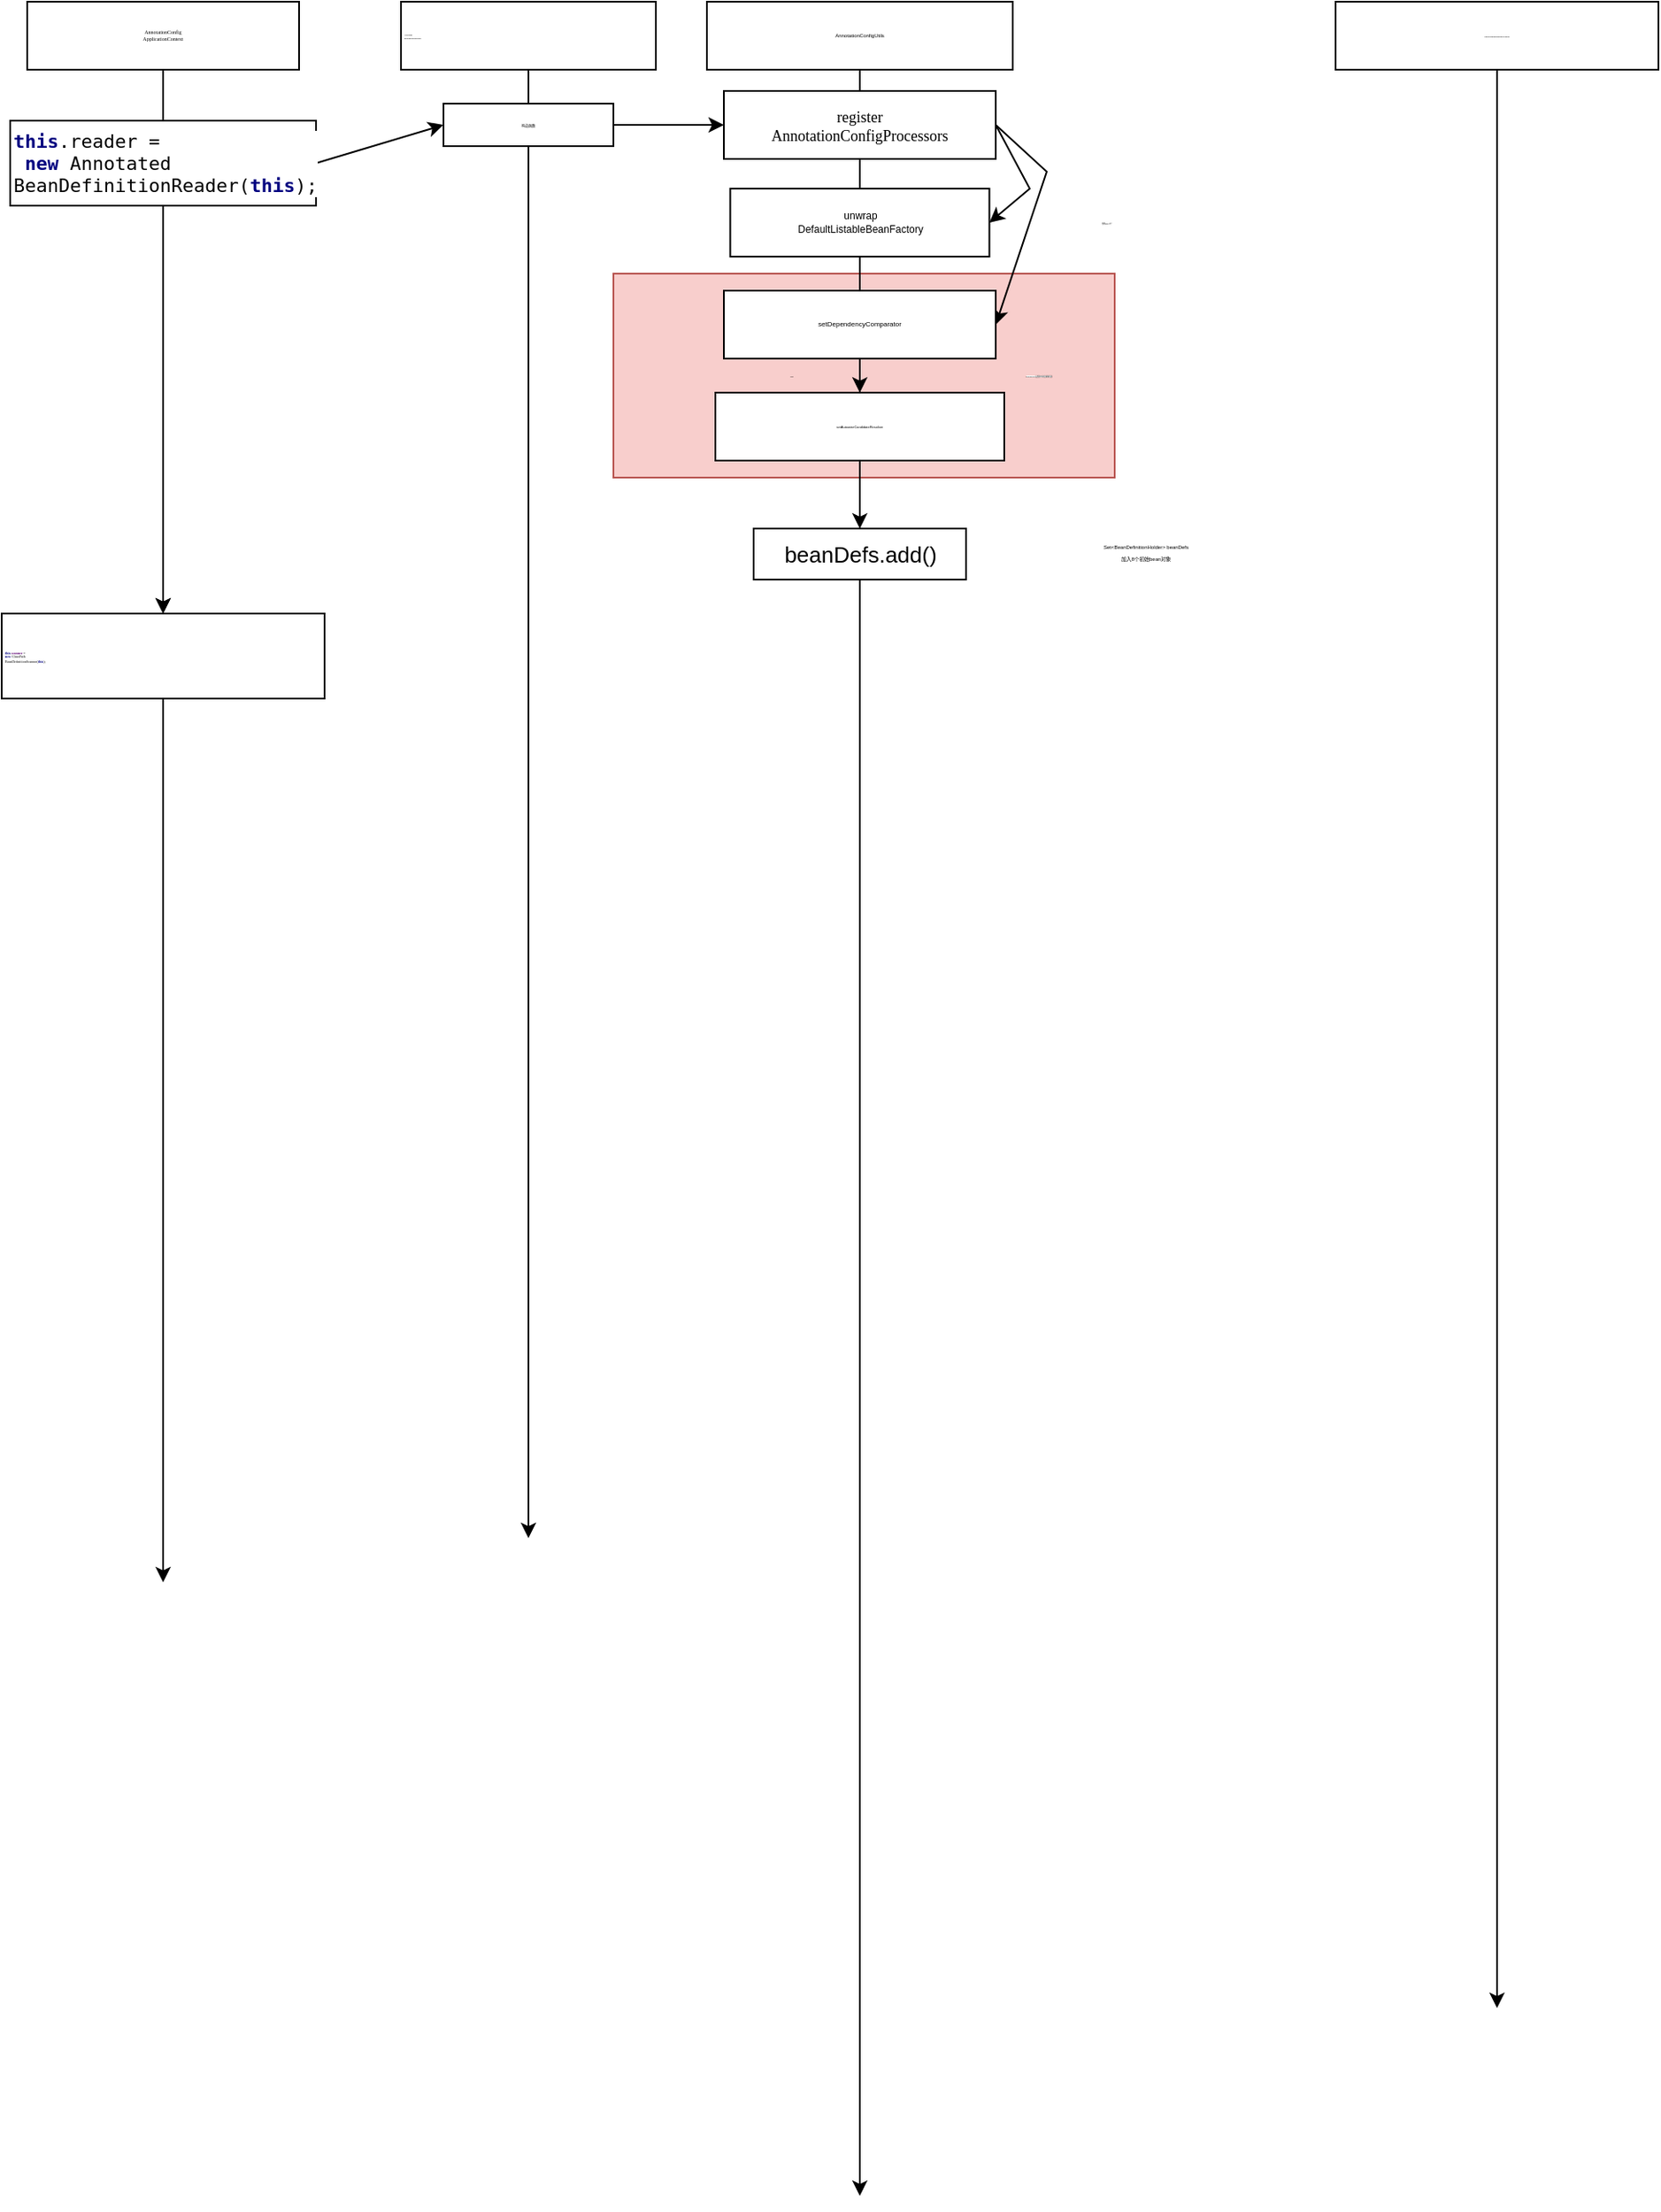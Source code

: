 <mxfile version="15.3.1" type="github">
  <diagram id="RYVw9wYgqIt0Q-9pDQD2" name="第 1 页">
    <mxGraphModel dx="1044" dy="539" grid="1" gridSize="10" guides="1" tooltips="1" connect="1" arrows="1" fold="1" page="1" pageScale="1" pageWidth="3300" pageHeight="4681" math="0" shadow="0">
      <root>
        <mxCell id="0" />
        <mxCell id="1" parent="0" />
        <mxCell id="TQzLRh1EkL5hF-mLiIIK-34" value="" style="rounded=0;whiteSpace=wrap;html=1;fontFamily=Helvetica;fontSize=2;align=center;verticalAlign=bottom;labelBackgroundColor=none;fillColor=#f8cecc;strokeColor=#b85450;" vertex="1" parent="1">
          <mxGeometry x="425" y="250" width="295" height="120" as="geometry" />
        </mxCell>
        <mxCell id="TQzLRh1EkL5hF-mLiIIK-4" style="rounded=0;orthogonalLoop=1;jettySize=auto;html=1;fontFamily=Garamond;fontSize=3;startArrow=none;" edge="1" parent="1" source="TQzLRh1EkL5hF-mLiIIK-40">
          <mxGeometry relative="1" as="geometry">
            <mxPoint x="160" y="1020" as="targetPoint" />
          </mxGeometry>
        </mxCell>
        <mxCell id="TQzLRh1EkL5hF-mLiIIK-3" value="&lt;div style=&quot;background-color: rgb(255 , 255 , 255) ; font-size: 3px&quot;&gt;AnnotationConfig&lt;/div&gt;&lt;div style=&quot;background-color: rgb(255 , 255 , 255) ; font-size: 3px&quot;&gt;ApplicationContext&lt;/div&gt;" style="rounded=0;whiteSpace=wrap;html=1;fontFamily=Garamond;fontSize=3;" vertex="1" parent="1">
          <mxGeometry x="80" y="90" width="160" height="40" as="geometry" />
        </mxCell>
        <mxCell id="TQzLRh1EkL5hF-mLiIIK-14" style="edgeStyle=none;rounded=0;orthogonalLoop=1;jettySize=auto;html=1;exitX=1;exitY=0.5;exitDx=0;exitDy=0;entryX=0;entryY=0.5;entryDx=0;entryDy=0;fontFamily=Helvetica;fontSize=1;" edge="1" parent="1" source="TQzLRh1EkL5hF-mLiIIK-6" target="TQzLRh1EkL5hF-mLiIIK-12">
          <mxGeometry relative="1" as="geometry" />
        </mxCell>
        <mxCell id="TQzLRh1EkL5hF-mLiIIK-42" style="edgeStyle=none;rounded=0;orthogonalLoop=1;jettySize=auto;html=1;exitX=0.5;exitY=1;exitDx=0;exitDy=0;entryX=0.5;entryY=0;entryDx=0;entryDy=0;fontFamily=Helvetica;fontSize=3;" edge="1" parent="1" source="TQzLRh1EkL5hF-mLiIIK-6" target="TQzLRh1EkL5hF-mLiIIK-40">
          <mxGeometry relative="1" as="geometry" />
        </mxCell>
        <mxCell id="TQzLRh1EkL5hF-mLiIIK-43" value="" style="edgeStyle=none;rounded=0;orthogonalLoop=1;jettySize=auto;html=1;fontFamily=Verdana;fontSize=2;" edge="1" parent="1" source="TQzLRh1EkL5hF-mLiIIK-6" target="TQzLRh1EkL5hF-mLiIIK-40">
          <mxGeometry relative="1" as="geometry" />
        </mxCell>
        <mxCell id="TQzLRh1EkL5hF-mLiIIK-6" value="&lt;pre style=&quot;background-color: rgb(255 , 255 , 255) ; font-size: 11px&quot;&gt;&lt;p style=&quot;font-size: 11px&quot;&gt;&lt;span style=&quot;color: rgb(0 , 0 , 128) ; font-weight: bold ; font-size: 11px&quot;&gt;this&lt;/span&gt;.reader =&lt;br&gt; &lt;span style=&quot;color: rgb(0 , 0 , 128) ; font-weight: bold ; font-size: 11px&quot;&gt;new &lt;/span&gt;Annotated&lt;br&gt;BeanDefinitionReader(&lt;span style=&quot;color: rgb(0 , 0 , 128) ; font-weight: bold ; font-size: 11px&quot;&gt;this&lt;/span&gt;);&lt;/p&gt;&lt;/pre&gt;" style="rounded=0;whiteSpace=wrap;html=1;fontFamily=Garamond;fontSize=3;align=left;" vertex="1" parent="1">
          <mxGeometry x="70" y="160" width="180" height="50" as="geometry" />
        </mxCell>
        <mxCell id="TQzLRh1EkL5hF-mLiIIK-8" value="" style="rounded=0;orthogonalLoop=1;jettySize=auto;html=1;fontFamily=Garamond;fontSize=3;endArrow=none;" edge="1" parent="1" source="TQzLRh1EkL5hF-mLiIIK-3" target="TQzLRh1EkL5hF-mLiIIK-6">
          <mxGeometry relative="1" as="geometry">
            <mxPoint x="160" y="810" as="targetPoint" />
            <mxPoint x="160" y="130" as="sourcePoint" />
          </mxGeometry>
        </mxCell>
        <mxCell id="TQzLRh1EkL5hF-mLiIIK-11" style="edgeStyle=none;rounded=0;orthogonalLoop=1;jettySize=auto;html=1;exitX=0.5;exitY=1;exitDx=0;exitDy=0;fontFamily=Helvetica;fontSize=1;startArrow=none;" edge="1" parent="1" source="TQzLRh1EkL5hF-mLiIIK-12">
          <mxGeometry relative="1" as="geometry">
            <mxPoint x="375" y="994" as="targetPoint" />
          </mxGeometry>
        </mxCell>
        <mxCell id="TQzLRh1EkL5hF-mLiIIK-9" value="&lt;div style=&quot;background-color: rgb(255 , 255 , 255) ; font-size: 1px&quot;&gt;Annotated&lt;/div&gt;&lt;div style=&quot;background-color: rgb(255 , 255 , 255) ; font-size: 1px&quot;&gt;BeanDefinitionReader&lt;/div&gt;" style="rounded=0;whiteSpace=wrap;html=1;fontFamily=Helvetica;fontSize=1;align=left;" vertex="1" parent="1">
          <mxGeometry x="300" y="90" width="150" height="40" as="geometry" />
        </mxCell>
        <mxCell id="TQzLRh1EkL5hF-mLiIIK-21" style="edgeStyle=none;rounded=0;orthogonalLoop=1;jettySize=auto;html=1;entryX=0;entryY=0.5;entryDx=0;entryDy=0;fontFamily=Tahoma;fontSize=9;" edge="1" parent="1" source="TQzLRh1EkL5hF-mLiIIK-12" target="TQzLRh1EkL5hF-mLiIIK-19">
          <mxGeometry relative="1" as="geometry" />
        </mxCell>
        <mxCell id="TQzLRh1EkL5hF-mLiIIK-12" value="&lt;pre style=&quot;background-color: rgb(255, 255, 255); font-size: 2px;&quot;&gt;构造函数&lt;/pre&gt;" style="rounded=0;whiteSpace=wrap;html=1;fontFamily=Helvetica;fontSize=2;align=center;" vertex="1" parent="1">
          <mxGeometry x="325" y="150" width="100" height="25" as="geometry" />
        </mxCell>
        <mxCell id="TQzLRh1EkL5hF-mLiIIK-15" value="" style="edgeStyle=none;rounded=0;orthogonalLoop=1;jettySize=auto;html=1;exitX=0.5;exitY=1;exitDx=0;exitDy=0;fontFamily=Helvetica;fontSize=1;endArrow=none;" edge="1" parent="1" source="TQzLRh1EkL5hF-mLiIIK-9" target="TQzLRh1EkL5hF-mLiIIK-12">
          <mxGeometry relative="1" as="geometry">
            <mxPoint x="375" y="773.81" as="targetPoint" />
            <mxPoint x="375" y="130" as="sourcePoint" />
          </mxGeometry>
        </mxCell>
        <mxCell id="TQzLRh1EkL5hF-mLiIIK-18" style="edgeStyle=none;rounded=0;orthogonalLoop=1;jettySize=auto;html=1;exitX=0.5;exitY=1;exitDx=0;exitDy=0;fontFamily=Helvetica;fontSize=1;startArrow=none;" edge="1" parent="1" source="TQzLRh1EkL5hF-mLiIIK-22">
          <mxGeometry relative="1" as="geometry">
            <mxPoint x="570" y="1381" as="targetPoint" />
          </mxGeometry>
        </mxCell>
        <mxCell id="TQzLRh1EkL5hF-mLiIIK-17" value="&lt;div style=&quot;background-color: rgb(255, 255, 255); font-size: 3px;&quot;&gt;AnnotationConfigUtils&lt;/div&gt;" style="rounded=0;whiteSpace=wrap;html=1;fontFamily=Helvetica;fontSize=3;align=center;horizontal=1;" vertex="1" parent="1">
          <mxGeometry x="480" y="90" width="180" height="40" as="geometry" />
        </mxCell>
        <mxCell id="TQzLRh1EkL5hF-mLiIIK-25" style="edgeStyle=none;rounded=0;orthogonalLoop=1;jettySize=auto;html=1;exitX=1;exitY=0.5;exitDx=0;exitDy=0;entryX=1;entryY=0.5;entryDx=0;entryDy=0;fontFamily=Helvetica;fontSize=6;" edge="1" parent="1" source="TQzLRh1EkL5hF-mLiIIK-19" target="TQzLRh1EkL5hF-mLiIIK-22">
          <mxGeometry relative="1" as="geometry">
            <Array as="points">
              <mxPoint x="670" y="200" />
            </Array>
          </mxGeometry>
        </mxCell>
        <mxCell id="TQzLRh1EkL5hF-mLiIIK-28" style="edgeStyle=none;rounded=0;orthogonalLoop=1;jettySize=auto;html=1;exitX=1;exitY=0.5;exitDx=0;exitDy=0;entryX=1;entryY=0.5;entryDx=0;entryDy=0;fontFamily=Helvetica;fontSize=2;" edge="1" parent="1" source="TQzLRh1EkL5hF-mLiIIK-19" target="TQzLRh1EkL5hF-mLiIIK-26">
          <mxGeometry relative="1" as="geometry">
            <Array as="points">
              <mxPoint x="680" y="190" />
            </Array>
          </mxGeometry>
        </mxCell>
        <mxCell id="TQzLRh1EkL5hF-mLiIIK-19" value="&lt;div style=&quot;background-color: rgb(255 , 255 , 255) ; font-size: 9px&quot;&gt;&lt;font style=&quot;font-size: 9px&quot;&gt;register&lt;/font&gt;&lt;/div&gt;&lt;div style=&quot;background-color: rgb(255 , 255 , 255) ; font-size: 9px&quot;&gt;AnnotationConfigProcessors&lt;/div&gt;" style="rounded=0;whiteSpace=wrap;html=1;fontFamily=Tahoma;fontSize=9;align=center;verticalAlign=middle;" vertex="1" parent="1">
          <mxGeometry x="490" y="142.5" width="160" height="40" as="geometry" />
        </mxCell>
        <mxCell id="TQzLRh1EkL5hF-mLiIIK-20" value="" style="edgeStyle=none;rounded=0;orthogonalLoop=1;jettySize=auto;html=1;exitX=0.5;exitY=1;exitDx=0;exitDy=0;fontFamily=Helvetica;fontSize=1;endArrow=none;" edge="1" parent="1" source="TQzLRh1EkL5hF-mLiIIK-17" target="TQzLRh1EkL5hF-mLiIIK-19">
          <mxGeometry relative="1" as="geometry">
            <mxPoint x="560" y="1301.429" as="targetPoint" />
            <mxPoint x="570" y="130" as="sourcePoint" />
          </mxGeometry>
        </mxCell>
        <mxCell id="TQzLRh1EkL5hF-mLiIIK-22" value="&lt;div style=&quot;background-color: rgb(255 , 255 , 255) ; font-size: 6px&quot;&gt;unwrap&lt;/div&gt;&lt;div style=&quot;background-color: rgb(255 , 255 , 255) ; font-size: 6px&quot;&gt;DefaultListableBeanFactory&lt;/div&gt;" style="rounded=0;whiteSpace=wrap;html=1;fontFamily=Helvetica;fontSize=6;align=center;verticalAlign=middle;" vertex="1" parent="1">
          <mxGeometry x="493.75" y="200" width="152.5" height="40" as="geometry" />
        </mxCell>
        <mxCell id="TQzLRh1EkL5hF-mLiIIK-23" value="" style="edgeStyle=none;rounded=0;orthogonalLoop=1;jettySize=auto;html=1;exitX=0.5;exitY=1;exitDx=0;exitDy=0;fontFamily=Helvetica;fontSize=1;startArrow=none;endArrow=none;" edge="1" parent="1" source="TQzLRh1EkL5hF-mLiIIK-19" target="TQzLRh1EkL5hF-mLiIIK-22">
          <mxGeometry relative="1" as="geometry">
            <mxPoint x="560" y="1381.429" as="targetPoint" />
            <mxPoint x="570" y="182.5" as="sourcePoint" />
          </mxGeometry>
        </mxCell>
        <mxCell id="TQzLRh1EkL5hF-mLiIIK-32" style="edgeStyle=none;rounded=0;orthogonalLoop=1;jettySize=auto;html=1;exitX=0.5;exitY=1;exitDx=0;exitDy=0;entryX=0.5;entryY=0;entryDx=0;entryDy=0;fontFamily=Helvetica;fontSize=2;" edge="1" parent="1" source="TQzLRh1EkL5hF-mLiIIK-26" target="TQzLRh1EkL5hF-mLiIIK-27">
          <mxGeometry relative="1" as="geometry" />
        </mxCell>
        <mxCell id="TQzLRh1EkL5hF-mLiIIK-26" value="&lt;div style=&quot;background-color: rgb(255, 255, 255); font-size: 4px;&quot;&gt;setDependencyComparator&lt;/div&gt;" style="rounded=0;whiteSpace=wrap;html=1;fontFamily=Helvetica;fontSize=4;align=center;verticalAlign=middle;" vertex="1" parent="1">
          <mxGeometry x="490" y="260" width="160" height="40" as="geometry" />
        </mxCell>
        <mxCell id="TQzLRh1EkL5hF-mLiIIK-33" style="edgeStyle=none;rounded=0;orthogonalLoop=1;jettySize=auto;html=1;exitX=0.5;exitY=1;exitDx=0;exitDy=0;entryX=0.5;entryY=0;entryDx=0;entryDy=0;fontFamily=Helvetica;fontSize=2;" edge="1" parent="1" source="TQzLRh1EkL5hF-mLiIIK-27" target="TQzLRh1EkL5hF-mLiIIK-30">
          <mxGeometry relative="1" as="geometry" />
        </mxCell>
        <mxCell id="TQzLRh1EkL5hF-mLiIIK-27" value="&lt;div style=&quot;background-color: rgb(255, 255, 255); font-size: 2px;&quot;&gt;setAutowireCandidateResolver&lt;/div&gt;" style="rounded=0;whiteSpace=wrap;html=1;fontFamily=Helvetica;fontSize=2;align=center;verticalAlign=middle;" vertex="1" parent="1">
          <mxGeometry x="485" y="320" width="170" height="40" as="geometry" />
        </mxCell>
        <mxCell id="TQzLRh1EkL5hF-mLiIIK-30" value="&lt;p style=&quot;background-color: rgb(255 , 255 , 255)&quot;&gt;&lt;font style=&quot;font-size: 13px&quot;&gt;beanDefs.add()&lt;/font&gt;&lt;/p&gt;" style="rounded=0;whiteSpace=wrap;html=1;fontFamily=Helvetica;fontSize=2;align=center;verticalAlign=middle;" vertex="1" parent="1">
          <mxGeometry x="507.5" y="400" width="125" height="30" as="geometry" />
        </mxCell>
        <mxCell id="TQzLRh1EkL5hF-mLiIIK-35" value="&lt;div style=&quot;background-color: rgb(255, 255, 255); font-size: 1px;&quot;&gt;beanFactory设置排序和注解解析器&lt;/div&gt;" style="text;html=1;align=center;verticalAlign=middle;resizable=0;points=[];autosize=1;strokeColor=none;fillColor=none;fontSize=1;fontFamily=Helvetica;" vertex="1" parent="1">
          <mxGeometry x="580" y="305" width="190" height="10" as="geometry" />
        </mxCell>
        <mxCell id="TQzLRh1EkL5hF-mLiIIK-37" value="Text" style="text;html=1;strokeColor=none;fillColor=none;align=center;verticalAlign=middle;whiteSpace=wrap;rounded=0;labelBackgroundColor=none;fontFamily=Helvetica;fontSize=1;" vertex="1" parent="1">
          <mxGeometry x="510" y="300" width="40" height="20" as="geometry" />
        </mxCell>
        <mxCell id="TQzLRh1EkL5hF-mLiIIK-38" value="创建Bean工厂" style="text;html=1;align=center;verticalAlign=middle;resizable=0;points=[];autosize=1;strokeColor=none;fillColor=none;fontSize=1;fontFamily=Helvetica;" vertex="1" parent="1">
          <mxGeometry x="670" y="215" width="90" height="10" as="geometry" />
        </mxCell>
        <mxCell id="TQzLRh1EkL5hF-mLiIIK-39" value="&lt;div style=&quot;font-size: 3px;&quot;&gt;&lt;p style=&quot;font-size: 3px&quot;&gt;Set&amp;lt;BeanDefinitionHolder&amp;gt; beanDefs&lt;/p&gt;&lt;p style=&quot;font-size: 3px&quot;&gt;加入8个初始bean对象&lt;/p&gt;&lt;/div&gt;" style="text;html=1;align=center;verticalAlign=middle;resizable=0;points=[];autosize=1;strokeColor=none;fillColor=none;fontSize=3;fontFamily=Helvetica;labelBackgroundColor=default;" vertex="1" parent="1">
          <mxGeometry x="632.5" y="390" width="210" height="50" as="geometry" />
        </mxCell>
        <mxCell id="TQzLRh1EkL5hF-mLiIIK-41" style="edgeStyle=none;rounded=0;orthogonalLoop=1;jettySize=auto;html=1;entryX=0.5;entryY=0;entryDx=0;entryDy=0;fontFamily=Helvetica;fontSize=3;" edge="1" parent="1" source="TQzLRh1EkL5hF-mLiIIK-40" target="TQzLRh1EkL5hF-mLiIIK-40">
          <mxGeometry relative="1" as="geometry" />
        </mxCell>
        <mxCell id="TQzLRh1EkL5hF-mLiIIK-40" value="&lt;div style=&quot;background-color: rgb(255 , 255 , 255) ; font-size: 2px&quot;&gt;&lt;div style=&quot;font-size: 2px&quot;&gt;&lt;span style=&quot;color: rgb(0 , 0 , 128) ; font-weight: bold ; font-size: 2px&quot;&gt;this&lt;/span&gt;.&lt;span style=&quot;color: rgb(102 , 14 , 122) ; font-weight: bold ; font-size: 2px&quot;&gt;scanner &lt;/span&gt;=&amp;nbsp;&lt;/div&gt;&lt;div style=&quot;font-size: 2px&quot;&gt;&lt;span style=&quot;color: rgb(0 , 0 , 128) ; font-weight: bold&quot;&gt;new&amp;nbsp;&lt;/span&gt;ClassPath&lt;/div&gt;&lt;div style=&quot;font-size: 2px&quot;&gt;BeanDefinitionScanner(&lt;span style=&quot;color: rgb(0 , 0 , 128) ; font-weight: bold&quot;&gt;this&lt;/span&gt;);&lt;/div&gt;&lt;/div&gt;" style="rounded=0;whiteSpace=wrap;html=1;fontFamily=Verdana;fontSize=2;align=left;" vertex="1" parent="1">
          <mxGeometry x="65" y="450" width="190" height="50" as="geometry" />
        </mxCell>
        <mxCell id="TQzLRh1EkL5hF-mLiIIK-44" value="" style="rounded=0;orthogonalLoop=1;jettySize=auto;html=1;fontFamily=Garamond;fontSize=3;startArrow=none;endArrow=none;" edge="1" parent="1" source="TQzLRh1EkL5hF-mLiIIK-6" target="TQzLRh1EkL5hF-mLiIIK-40">
          <mxGeometry relative="1" as="geometry">
            <mxPoint x="160" y="1020" as="targetPoint" />
            <mxPoint x="160" y="210" as="sourcePoint" />
          </mxGeometry>
        </mxCell>
        <mxCell id="TQzLRh1EkL5hF-mLiIIK-46" style="edgeStyle=none;rounded=0;orthogonalLoop=1;jettySize=auto;html=1;exitX=0.5;exitY=1;exitDx=0;exitDy=0;fontFamily=Helvetica;fontSize=1;" edge="1" parent="1" source="TQzLRh1EkL5hF-mLiIIK-45">
          <mxGeometry relative="1" as="geometry">
            <mxPoint x="945" y="1270.476" as="targetPoint" />
          </mxGeometry>
        </mxCell>
        <mxCell id="TQzLRh1EkL5hF-mLiIIK-45" value="&lt;div style=&quot;background-color: rgb(255, 255, 255); color: rgb(0, 0, 0); font-size: 1px;&quot;&gt;ClassPathBeanDefinitionScanner&lt;/div&gt;" style="whiteSpace=wrap;html=1;labelBackgroundColor=none;fontFamily=Helvetica;fontSize=1;align=center;verticalAlign=middle;" vertex="1" parent="1">
          <mxGeometry x="850" y="90" width="190" height="40" as="geometry" />
        </mxCell>
      </root>
    </mxGraphModel>
  </diagram>
</mxfile>
